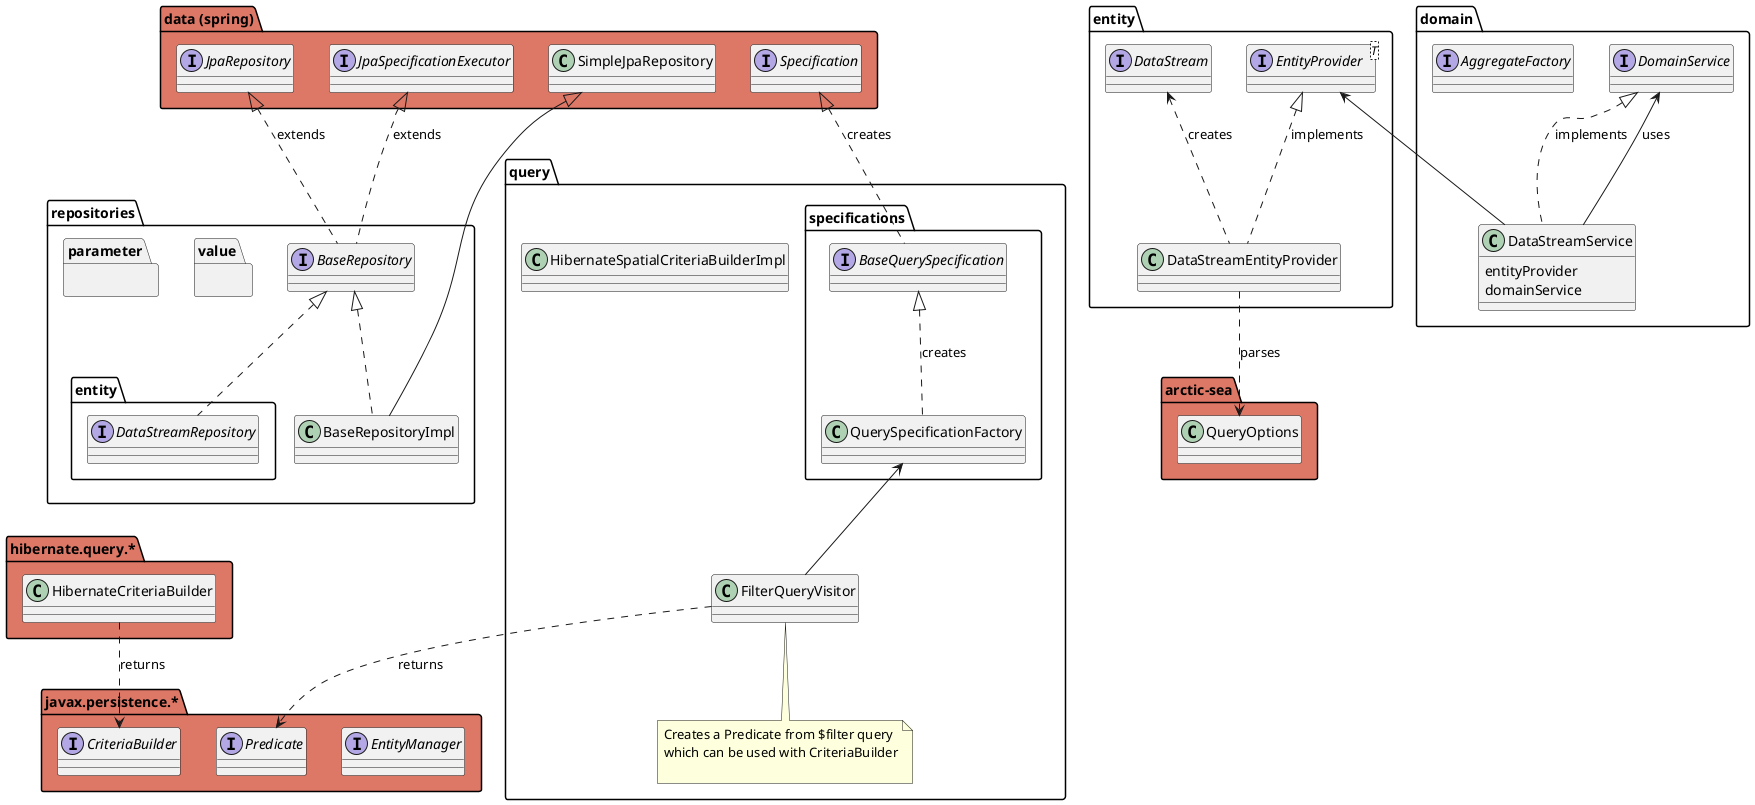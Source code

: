 @startuml 52n SensorThings API, DAO Packages

package "javax.persistence.*" as javax_persistence #dd7766 {
    interface "EntityManager" as em
    interface "CriteriaBuilder" as criteria_builder
    interface "Predicate" as predicate
}

package "hibernate.query.*" as hibernate_criterion #dd7766 {
    class "HibernateCriteriaBuilder" as hibernate_criteria_builder
}

package "data (spring)" as spring_data #dd7766 {
    class "SimpleJpaRepository" as simple_jpa_repo
    interface "JpaRepository" as jpa_repo
    interface "Specification" as spring_spec
    interface "JpaSpecificationExecutor" as spec_executor

}

package "arctic-sea" as pkg_arcticsea #dd7766 {
    class "QueryOptions" as query_options
}

package query as pkg_query{
    package specifications as specs {
        class "QuerySpecificationFactory" as spec_factory
        interface "BaseQuerySpecification" as base_spec

    }
    class "HibernateSpatialCriteriaBuilderImpl" as spatial_criteria_builder
    class "FilterQueryVisitor" as visitor
    note bottom of visitor {
        Creates a Predicate from $filter query
        which can be used with CriteriaBuilder
        
    }
}

package repositories as pkg_repos_base {
    interface "BaseRepository" as base_repo
    class "BaseRepositoryImpl" as base_repo_impl
    
    package "value" as pkg_repos_values {}
    package "parameter" as pkg_repos_params {}
    package "entity" as pkg_repos_entity {
        interface "DataStreamRepository" as datastream_repo 
    }
}

package entity as entity {
    interface "DataStream" as ds_entity
    interface "EntityProvider" as entity_provider <T>
    class "DataStreamEntityProvider" as ds_provider
}

package domain as domain {
    interface "DomainService" as domain_service
    interface "AggregateFactory" as aggregate_factory
    class "DataStreamService" as ds_service {
        entityProvider
        domainService
    }
    
}

domain_service <|.. ds_service : implements
domain_service <-- ds_service : uses
entity_provider <-- ds_service

spring_spec <|.. base_spec : creates
simple_jpa_repo <|-- base_repo_impl
base_repo <|.. base_repo_impl
base_repo <|.. datastream_repo

base_spec <|.. spec_factory : creates
spec_factory <-- visitor

ds_entity <.. ds_provider  : creates
entity_provider <|.. ds_provider : implements
ds_provider ..> query_options : parses
jpa_repo <|.. base_repo : extends
spec_executor <|.. base_repo: extends

'ds_provider --> repos : uses
'ds_provider --> query : uses
'query ..> specifications : creates
'ds_provider --> spatial_criteria_builder : creates
'spatial_criteria_builder --|> hibernate_criteria_builder

hibernate_criteria_builder ..> criteria_builder : returns
visitor ..> predicate : returns

@enduml